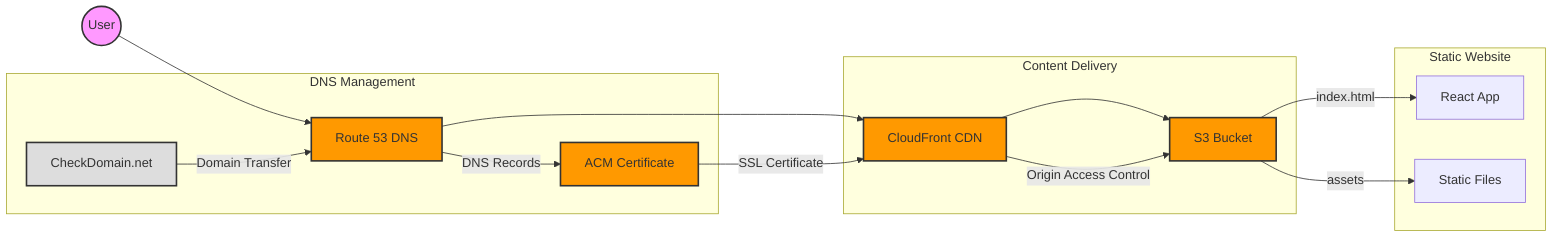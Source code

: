 graph LR
    User((User)) --> Route53[Route 53 DNS]
    Route53 --> CloudFront[CloudFront CDN]
    CloudFront --> S3[S3 Bucket]
    
    subgraph DNS["DNS Management"]
        CheckDomain[CheckDomain.net] -->|Domain Transfer| Route53
        Route53 -->|DNS Records| ACM[ACM Certificate]
    end
    
    subgraph Content["Content Delivery"]
        CloudFront -->|Origin Access Control| S3
        ACM -->|SSL Certificate| CloudFront
    end
    
    subgraph Storage["Static Website"]
        S3 -->|index.html| React[React App]
        S3 -->|assets| Static[Static Files]
    end

    style User fill:#f9f,stroke:#333,stroke-width:2px
    style CloudFront fill:#FF9900,stroke:#333,stroke-width:2px
    style S3 fill:#FF9900,stroke:#333,stroke-width:2px
    style Route53 fill:#FF9900,stroke:#333,stroke-width:2px
    style ACM fill:#FF9900,stroke:#333,stroke-width:2px
    style CheckDomain fill:#ddd,stroke:#333,stroke-width:2px